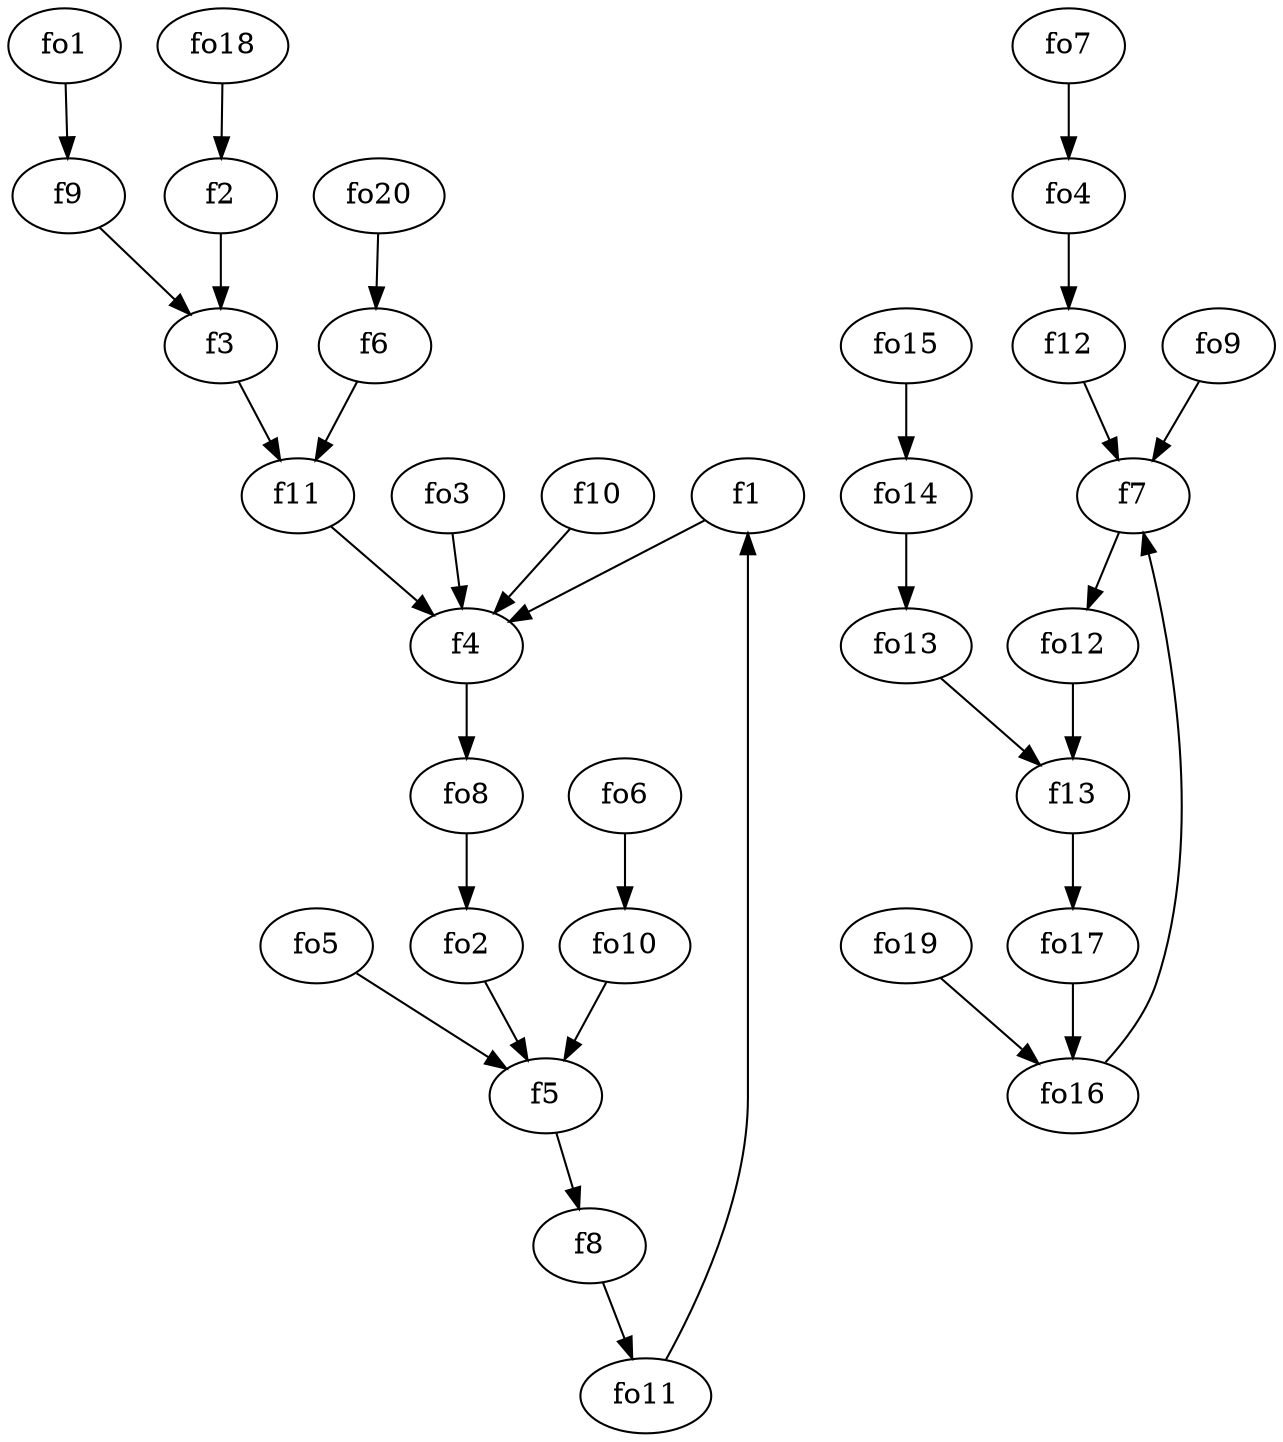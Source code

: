 strict digraph  {
f1;
f2;
f3;
f4;
f5;
f6;
f7;
f8;
f9;
f10;
f11;
f12;
f13;
fo1;
fo2;
fo3;
fo4;
fo5;
fo6;
fo7;
fo8;
fo9;
fo10;
fo11;
fo12;
fo13;
fo14;
fo15;
fo16;
fo17;
fo18;
fo19;
fo20;
f1 -> f4  [weight=2];
f2 -> f3  [weight=2];
f3 -> f11  [weight=2];
f4 -> fo8  [weight=2];
f5 -> f8  [weight=2];
f6 -> f11  [weight=2];
f7 -> fo12  [weight=2];
f8 -> fo11  [weight=2];
f9 -> f3  [weight=2];
f10 -> f4  [weight=2];
f11 -> f4  [weight=2];
f12 -> f7  [weight=2];
f13 -> fo17  [weight=2];
fo1 -> f9  [weight=2];
fo2 -> f5  [weight=2];
fo3 -> f4  [weight=2];
fo4 -> f12  [weight=2];
fo5 -> f5  [weight=2];
fo6 -> fo10  [weight=2];
fo7 -> fo4  [weight=2];
fo8 -> fo2  [weight=2];
fo9 -> f7  [weight=2];
fo10 -> f5  [weight=2];
fo11 -> f1  [weight=2];
fo12 -> f13  [weight=2];
fo13 -> f13  [weight=2];
fo14 -> fo13  [weight=2];
fo15 -> fo14  [weight=2];
fo16 -> f7  [weight=2];
fo17 -> fo16  [weight=2];
fo18 -> f2  [weight=2];
fo19 -> fo16  [weight=2];
fo20 -> f6  [weight=2];
}

